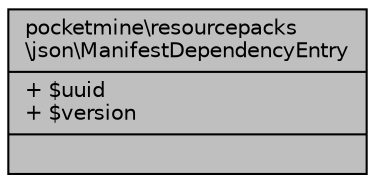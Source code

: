 digraph "pocketmine\resourcepacks\json\ManifestDependencyEntry"
{
 // INTERACTIVE_SVG=YES
 // LATEX_PDF_SIZE
  edge [fontname="Helvetica",fontsize="10",labelfontname="Helvetica",labelfontsize="10"];
  node [fontname="Helvetica",fontsize="10",shape=record];
  Node1 [label="{pocketmine\\resourcepacks\l\\json\\ManifestDependencyEntry\n|+ $uuid\l+ $version\l|}",height=0.2,width=0.4,color="black", fillcolor="grey75", style="filled", fontcolor="black",tooltip=" "];
}

